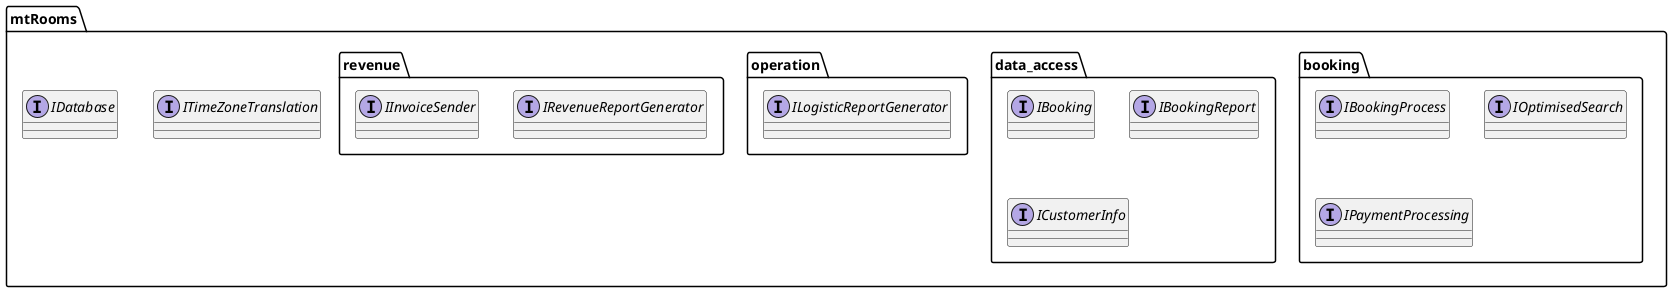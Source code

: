 @startuml

package mtRooms {
    package "booking" {
        interface IBookingProcess
        interface IOptimisedSearch
        interface IPaymentProcessing
    }

    package "data_access" {
        interface IBooking
        interface IBookingReport
        interface ICustomerInfo
    }

    package "operation" {
        interface ILogisticReportGenerator
    }

    package "revenue" {
        interface IRevenueReportGenerator
        interface IInvoiceSender
    }

    interface ITimeZoneTranslation
    interface IDatabase
}

@enduml